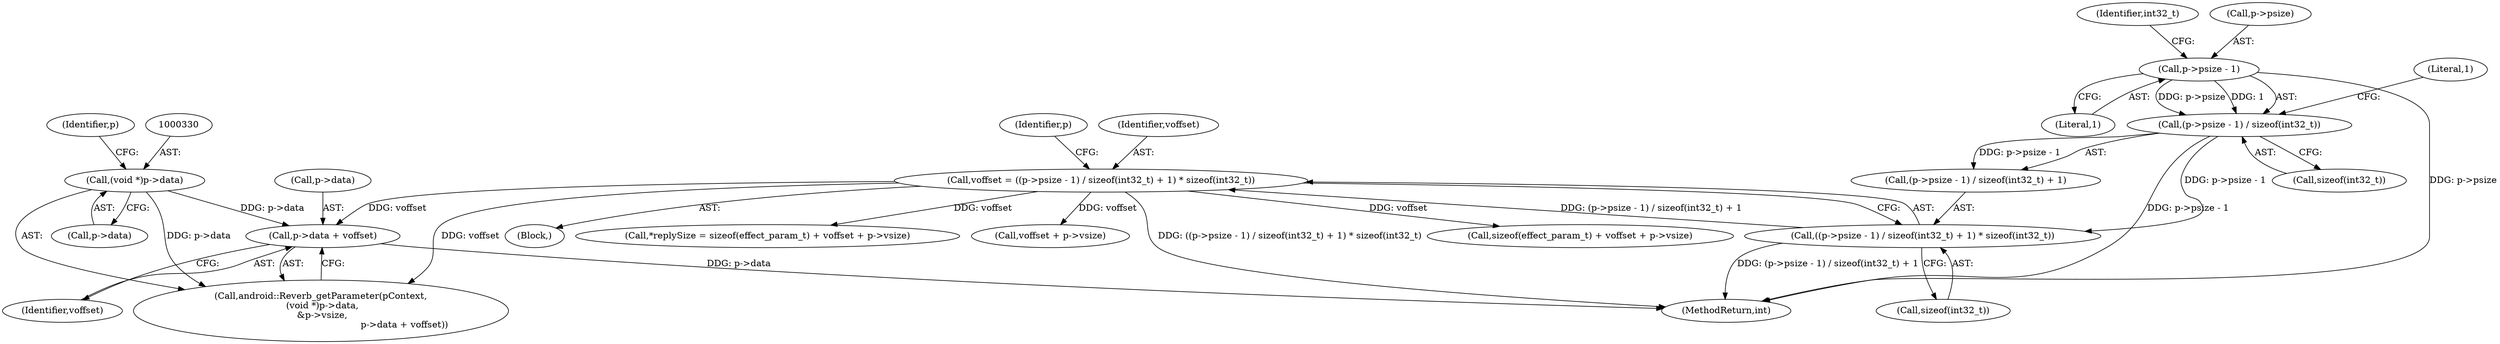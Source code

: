 digraph "0_Android_aeea52da00d210587fb3ed895de3d5f2e0264c88_6@pointer" {
"1000338" [label="(Call,p->data + voffset)"];
"1000329" [label="(Call,(void *)p->data)"];
"1000308" [label="(Call,voffset = ((p->psize - 1) / sizeof(int32_t) + 1) * sizeof(int32_t))"];
"1000310" [label="(Call,((p->psize - 1) / sizeof(int32_t) + 1) * sizeof(int32_t))"];
"1000312" [label="(Call,(p->psize - 1) / sizeof(int32_t))"];
"1000313" [label="(Call,p->psize - 1)"];
"1000325" [label="(Identifier,p)"];
"1000313" [label="(Call,p->psize - 1)"];
"1000311" [label="(Call,(p->psize - 1) / sizeof(int32_t) + 1)"];
"1000338" [label="(Call,p->data + voffset)"];
"1000317" [label="(Literal,1)"];
"1000309" [label="(Identifier,voffset)"];
"1000339" [label="(Call,p->data)"];
"1000668" [label="(MethodReturn,int)"];
"1000346" [label="(Call,sizeof(effect_param_t) + voffset + p->vsize)"];
"1000319" [label="(Identifier,int32_t)"];
"1000327" [label="(Call,android::Reverb_getParameter(pContext,\n (void *)p->data,\n &p->vsize,\n                                                          p->data + voffset))"];
"1000318" [label="(Call,sizeof(int32_t))"];
"1000312" [label="(Call,(p->psize - 1) / sizeof(int32_t))"];
"1000314" [label="(Call,p->psize)"];
"1000310" [label="(Call,((p->psize - 1) / sizeof(int32_t) + 1) * sizeof(int32_t))"];
"1000329" [label="(Call,(void *)p->data)"];
"1000244" [label="(Block,)"];
"1000308" [label="(Call,voffset = ((p->psize - 1) / sizeof(int32_t) + 1) * sizeof(int32_t))"];
"1000331" [label="(Call,p->data)"];
"1000343" [label="(Call,*replySize = sizeof(effect_param_t) + voffset + p->vsize)"];
"1000320" [label="(Literal,1)"];
"1000321" [label="(Call,sizeof(int32_t))"];
"1000342" [label="(Identifier,voffset)"];
"1000336" [label="(Identifier,p)"];
"1000349" [label="(Call,voffset + p->vsize)"];
"1000338" -> "1000327"  [label="AST: "];
"1000338" -> "1000342"  [label="CFG: "];
"1000339" -> "1000338"  [label="AST: "];
"1000342" -> "1000338"  [label="AST: "];
"1000327" -> "1000338"  [label="CFG: "];
"1000338" -> "1000668"  [label="DDG: p->data"];
"1000329" -> "1000338"  [label="DDG: p->data"];
"1000308" -> "1000338"  [label="DDG: voffset"];
"1000329" -> "1000327"  [label="AST: "];
"1000329" -> "1000331"  [label="CFG: "];
"1000330" -> "1000329"  [label="AST: "];
"1000331" -> "1000329"  [label="AST: "];
"1000336" -> "1000329"  [label="CFG: "];
"1000329" -> "1000327"  [label="DDG: p->data"];
"1000308" -> "1000244"  [label="AST: "];
"1000308" -> "1000310"  [label="CFG: "];
"1000309" -> "1000308"  [label="AST: "];
"1000310" -> "1000308"  [label="AST: "];
"1000325" -> "1000308"  [label="CFG: "];
"1000308" -> "1000668"  [label="DDG: ((p->psize - 1) / sizeof(int32_t) + 1) * sizeof(int32_t)"];
"1000310" -> "1000308"  [label="DDG: (p->psize - 1) / sizeof(int32_t) + 1"];
"1000308" -> "1000327"  [label="DDG: voffset"];
"1000308" -> "1000343"  [label="DDG: voffset"];
"1000308" -> "1000346"  [label="DDG: voffset"];
"1000308" -> "1000349"  [label="DDG: voffset"];
"1000310" -> "1000321"  [label="CFG: "];
"1000311" -> "1000310"  [label="AST: "];
"1000321" -> "1000310"  [label="AST: "];
"1000310" -> "1000668"  [label="DDG: (p->psize - 1) / sizeof(int32_t) + 1"];
"1000312" -> "1000310"  [label="DDG: p->psize - 1"];
"1000312" -> "1000311"  [label="AST: "];
"1000312" -> "1000318"  [label="CFG: "];
"1000313" -> "1000312"  [label="AST: "];
"1000318" -> "1000312"  [label="AST: "];
"1000320" -> "1000312"  [label="CFG: "];
"1000312" -> "1000668"  [label="DDG: p->psize - 1"];
"1000312" -> "1000311"  [label="DDG: p->psize - 1"];
"1000313" -> "1000312"  [label="DDG: p->psize"];
"1000313" -> "1000312"  [label="DDG: 1"];
"1000313" -> "1000317"  [label="CFG: "];
"1000314" -> "1000313"  [label="AST: "];
"1000317" -> "1000313"  [label="AST: "];
"1000319" -> "1000313"  [label="CFG: "];
"1000313" -> "1000668"  [label="DDG: p->psize"];
}
